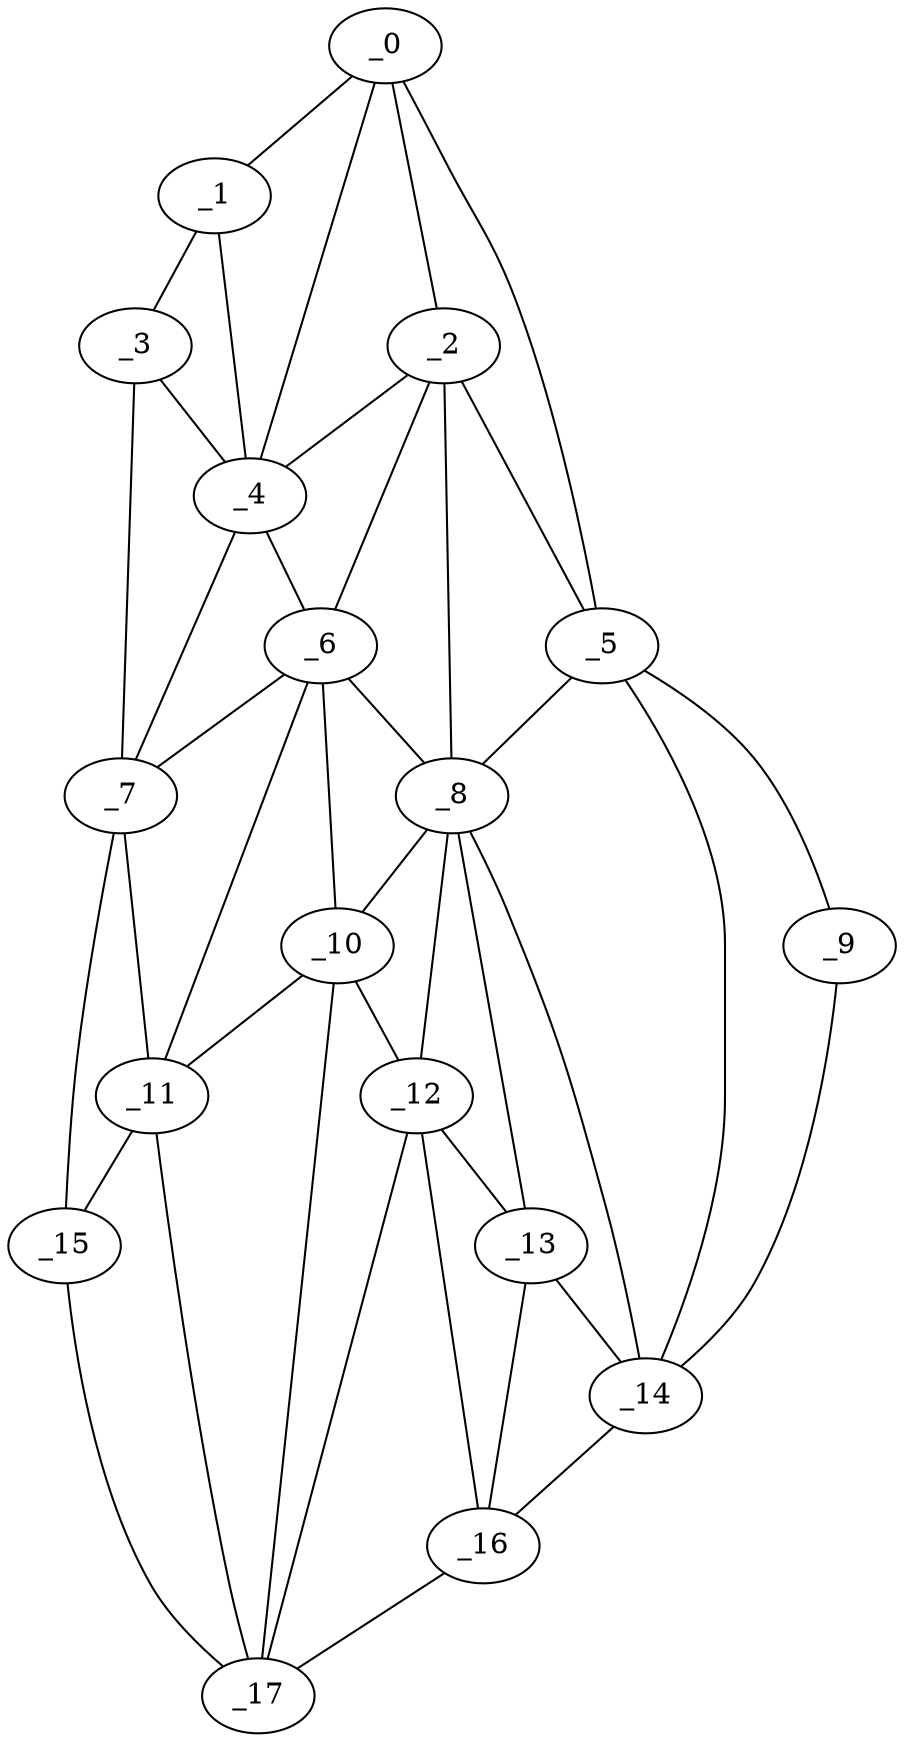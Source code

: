 graph "obj75__255.gxl" {
	_0	 [x=52,
		y=21];
	_1	 [x=53,
		y=12];
	_0 -- _1	 [valence=1];
	_2	 [x=56,
		y=31];
	_0 -- _2	 [valence=2];
	_4	 [x=61,
		y=19];
	_0 -- _4	 [valence=1];
	_5	 [x=61,
		y=64];
	_0 -- _5	 [valence=1];
	_3	 [x=57,
		y=9];
	_1 -- _3	 [valence=1];
	_1 -- _4	 [valence=2];
	_2 -- _4	 [valence=2];
	_2 -- _5	 [valence=1];
	_6	 [x=68,
		y=28];
	_2 -- _6	 [valence=1];
	_8	 [x=76,
		y=49];
	_2 -- _8	 [valence=1];
	_3 -- _4	 [valence=2];
	_7	 [x=73,
		y=16];
	_3 -- _7	 [valence=1];
	_4 -- _6	 [valence=2];
	_4 -- _7	 [valence=1];
	_5 -- _8	 [valence=1];
	_9	 [x=76,
		y=100];
	_5 -- _9	 [valence=1];
	_14	 [x=88,
		y=68];
	_5 -- _14	 [valence=2];
	_6 -- _7	 [valence=2];
	_6 -- _8	 [valence=2];
	_10	 [x=82,
		y=39];
	_6 -- _10	 [valence=1];
	_11	 [x=85,
		y=26];
	_6 -- _11	 [valence=2];
	_7 -- _11	 [valence=2];
	_15	 [x=89,
		y=25];
	_7 -- _15	 [valence=1];
	_8 -- _10	 [valence=2];
	_12	 [x=86,
		y=42];
	_8 -- _12	 [valence=2];
	_13	 [x=87,
		y=55];
	_8 -- _13	 [valence=1];
	_8 -- _14	 [valence=2];
	_9 -- _14	 [valence=1];
	_10 -- _11	 [valence=2];
	_10 -- _12	 [valence=2];
	_17	 [x=95,
		y=40];
	_10 -- _17	 [valence=2];
	_11 -- _15	 [valence=2];
	_11 -- _17	 [valence=1];
	_12 -- _13	 [valence=2];
	_16	 [x=92,
		y=53];
	_12 -- _16	 [valence=2];
	_12 -- _17	 [valence=1];
	_13 -- _14	 [valence=2];
	_13 -- _16	 [valence=1];
	_14 -- _16	 [valence=1];
	_15 -- _17	 [valence=1];
	_16 -- _17	 [valence=1];
}
